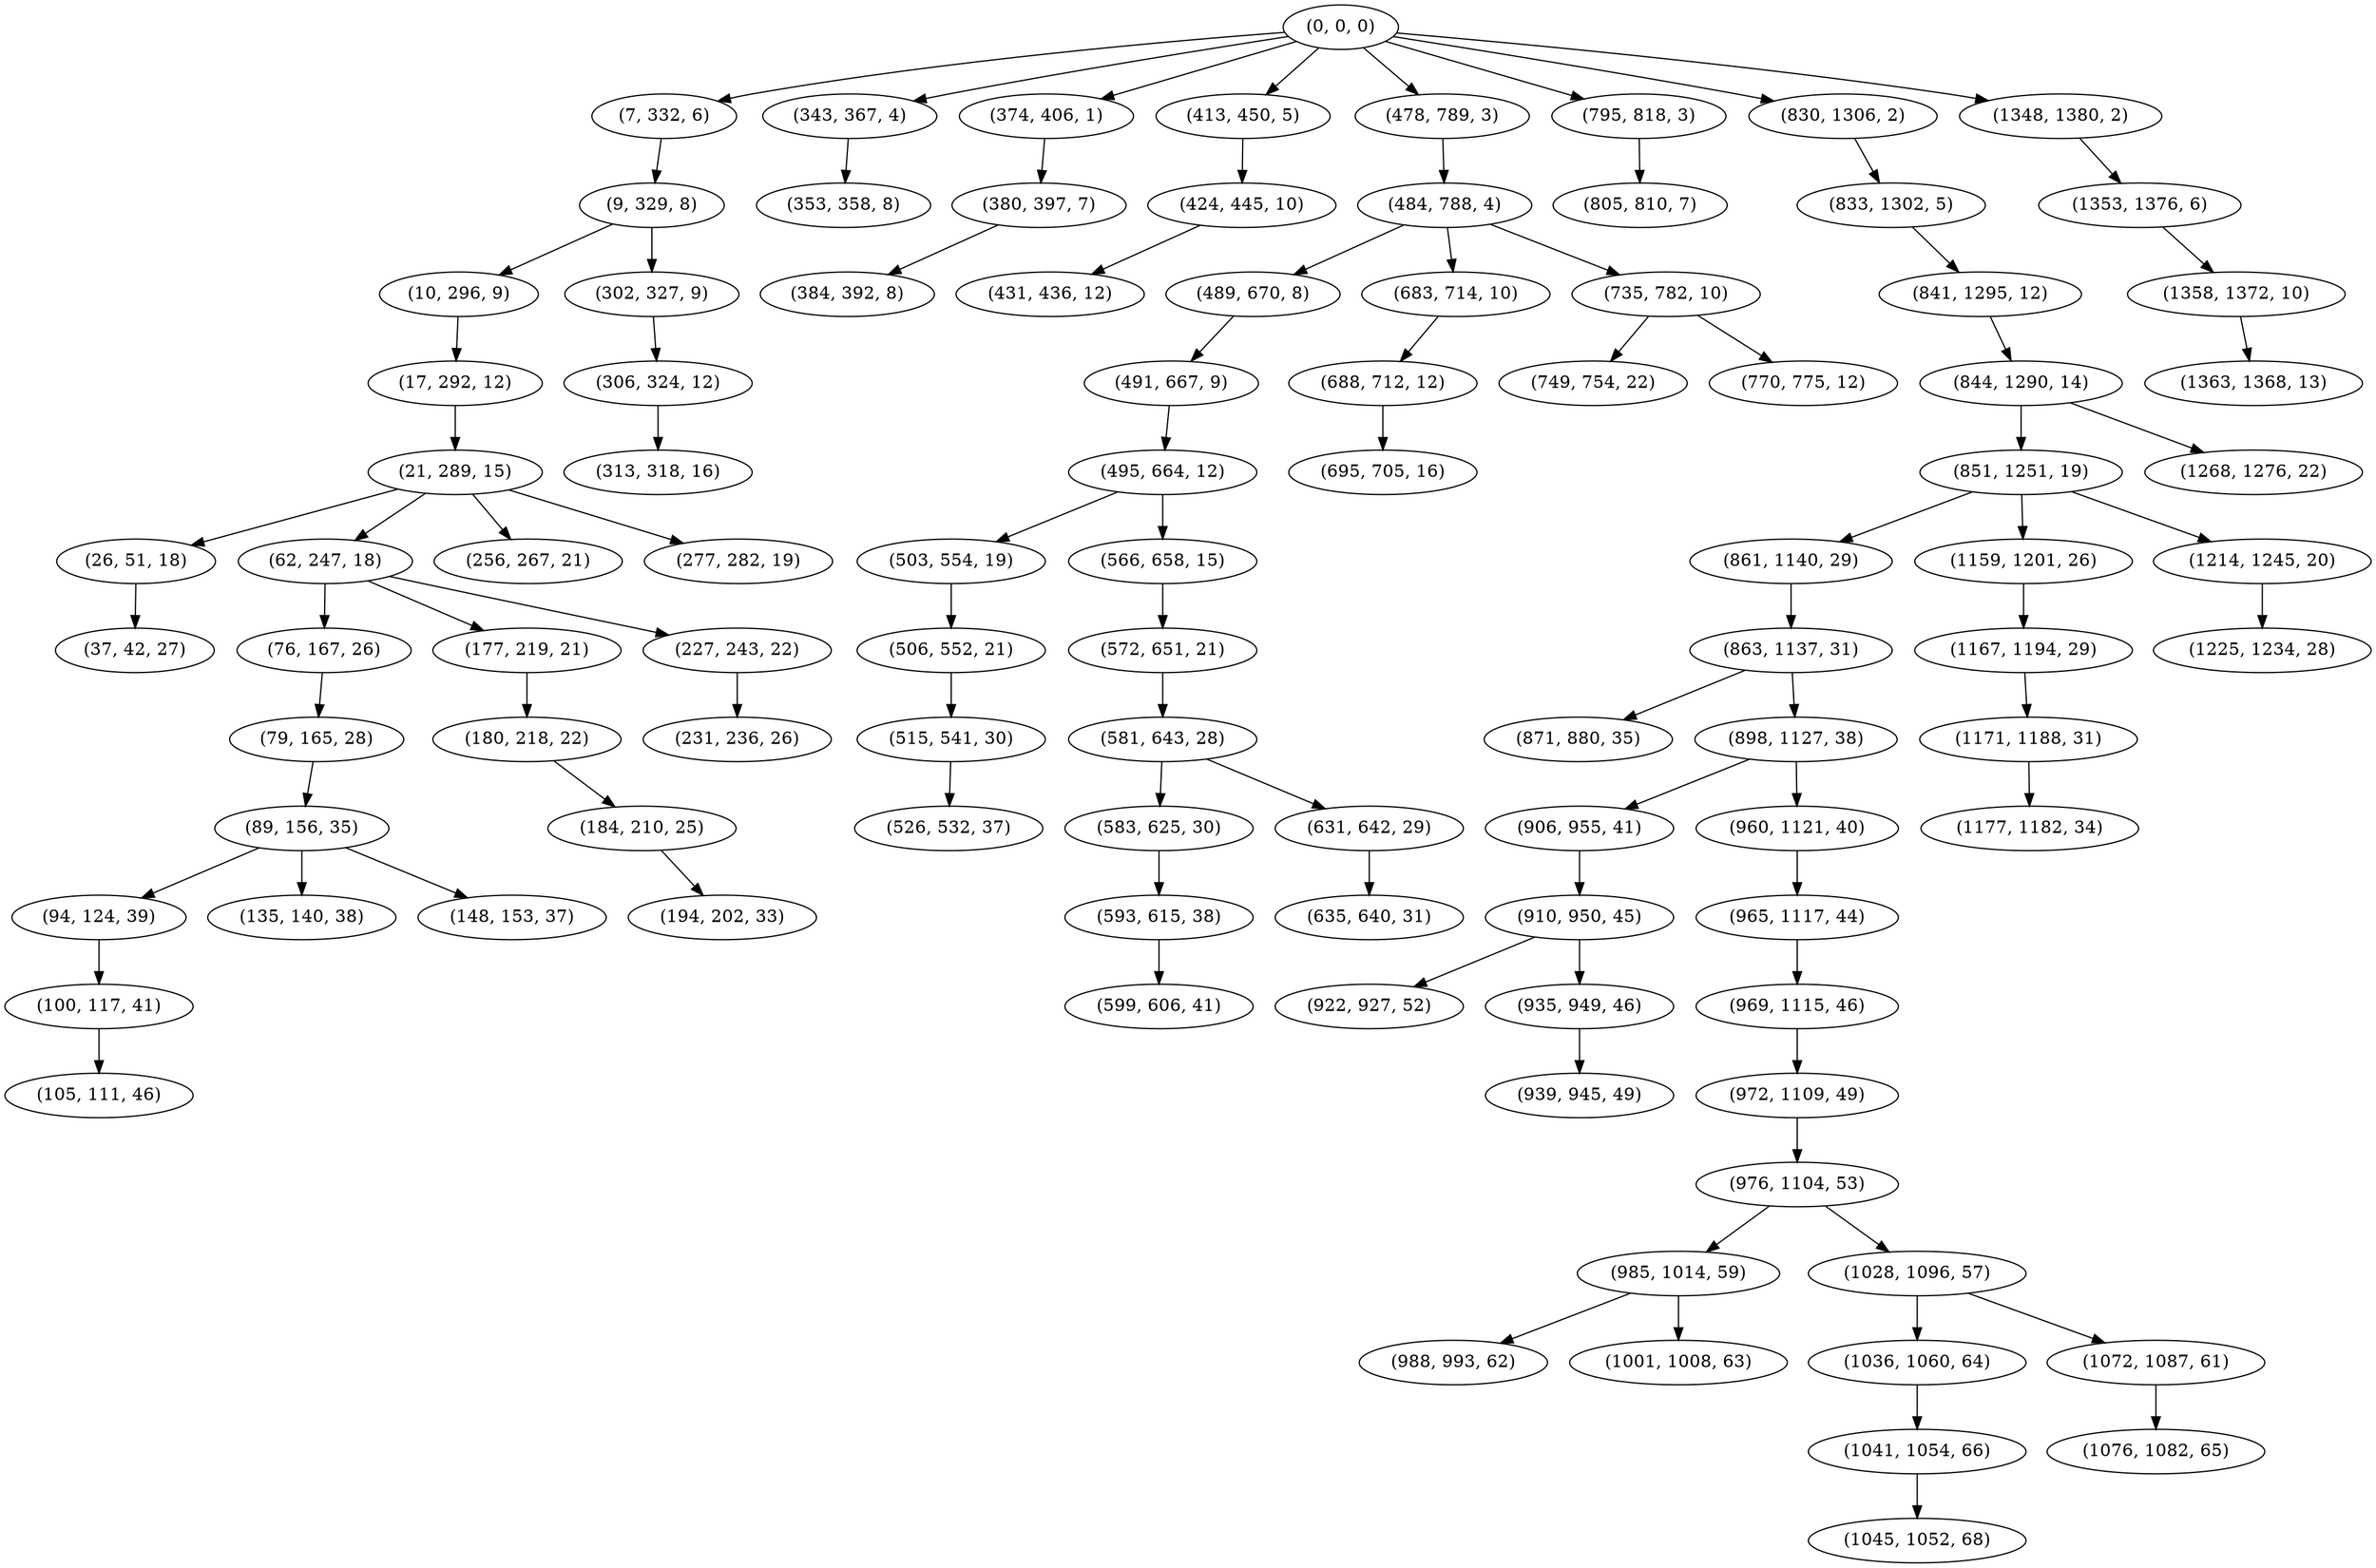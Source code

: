 digraph tree {
    "(0, 0, 0)";
    "(7, 332, 6)";
    "(9, 329, 8)";
    "(10, 296, 9)";
    "(17, 292, 12)";
    "(21, 289, 15)";
    "(26, 51, 18)";
    "(37, 42, 27)";
    "(62, 247, 18)";
    "(76, 167, 26)";
    "(79, 165, 28)";
    "(89, 156, 35)";
    "(94, 124, 39)";
    "(100, 117, 41)";
    "(105, 111, 46)";
    "(135, 140, 38)";
    "(148, 153, 37)";
    "(177, 219, 21)";
    "(180, 218, 22)";
    "(184, 210, 25)";
    "(194, 202, 33)";
    "(227, 243, 22)";
    "(231, 236, 26)";
    "(256, 267, 21)";
    "(277, 282, 19)";
    "(302, 327, 9)";
    "(306, 324, 12)";
    "(313, 318, 16)";
    "(343, 367, 4)";
    "(353, 358, 8)";
    "(374, 406, 1)";
    "(380, 397, 7)";
    "(384, 392, 8)";
    "(413, 450, 5)";
    "(424, 445, 10)";
    "(431, 436, 12)";
    "(478, 789, 3)";
    "(484, 788, 4)";
    "(489, 670, 8)";
    "(491, 667, 9)";
    "(495, 664, 12)";
    "(503, 554, 19)";
    "(506, 552, 21)";
    "(515, 541, 30)";
    "(526, 532, 37)";
    "(566, 658, 15)";
    "(572, 651, 21)";
    "(581, 643, 28)";
    "(583, 625, 30)";
    "(593, 615, 38)";
    "(599, 606, 41)";
    "(631, 642, 29)";
    "(635, 640, 31)";
    "(683, 714, 10)";
    "(688, 712, 12)";
    "(695, 705, 16)";
    "(735, 782, 10)";
    "(749, 754, 22)";
    "(770, 775, 12)";
    "(795, 818, 3)";
    "(805, 810, 7)";
    "(830, 1306, 2)";
    "(833, 1302, 5)";
    "(841, 1295, 12)";
    "(844, 1290, 14)";
    "(851, 1251, 19)";
    "(861, 1140, 29)";
    "(863, 1137, 31)";
    "(871, 880, 35)";
    "(898, 1127, 38)";
    "(906, 955, 41)";
    "(910, 950, 45)";
    "(922, 927, 52)";
    "(935, 949, 46)";
    "(939, 945, 49)";
    "(960, 1121, 40)";
    "(965, 1117, 44)";
    "(969, 1115, 46)";
    "(972, 1109, 49)";
    "(976, 1104, 53)";
    "(985, 1014, 59)";
    "(988, 993, 62)";
    "(1001, 1008, 63)";
    "(1028, 1096, 57)";
    "(1036, 1060, 64)";
    "(1041, 1054, 66)";
    "(1045, 1052, 68)";
    "(1072, 1087, 61)";
    "(1076, 1082, 65)";
    "(1159, 1201, 26)";
    "(1167, 1194, 29)";
    "(1171, 1188, 31)";
    "(1177, 1182, 34)";
    "(1214, 1245, 20)";
    "(1225, 1234, 28)";
    "(1268, 1276, 22)";
    "(1348, 1380, 2)";
    "(1353, 1376, 6)";
    "(1358, 1372, 10)";
    "(1363, 1368, 13)";
    "(0, 0, 0)" -> "(7, 332, 6)";
    "(0, 0, 0)" -> "(343, 367, 4)";
    "(0, 0, 0)" -> "(374, 406, 1)";
    "(0, 0, 0)" -> "(413, 450, 5)";
    "(0, 0, 0)" -> "(478, 789, 3)";
    "(0, 0, 0)" -> "(795, 818, 3)";
    "(0, 0, 0)" -> "(830, 1306, 2)";
    "(0, 0, 0)" -> "(1348, 1380, 2)";
    "(7, 332, 6)" -> "(9, 329, 8)";
    "(9, 329, 8)" -> "(10, 296, 9)";
    "(9, 329, 8)" -> "(302, 327, 9)";
    "(10, 296, 9)" -> "(17, 292, 12)";
    "(17, 292, 12)" -> "(21, 289, 15)";
    "(21, 289, 15)" -> "(26, 51, 18)";
    "(21, 289, 15)" -> "(62, 247, 18)";
    "(21, 289, 15)" -> "(256, 267, 21)";
    "(21, 289, 15)" -> "(277, 282, 19)";
    "(26, 51, 18)" -> "(37, 42, 27)";
    "(62, 247, 18)" -> "(76, 167, 26)";
    "(62, 247, 18)" -> "(177, 219, 21)";
    "(62, 247, 18)" -> "(227, 243, 22)";
    "(76, 167, 26)" -> "(79, 165, 28)";
    "(79, 165, 28)" -> "(89, 156, 35)";
    "(89, 156, 35)" -> "(94, 124, 39)";
    "(89, 156, 35)" -> "(135, 140, 38)";
    "(89, 156, 35)" -> "(148, 153, 37)";
    "(94, 124, 39)" -> "(100, 117, 41)";
    "(100, 117, 41)" -> "(105, 111, 46)";
    "(177, 219, 21)" -> "(180, 218, 22)";
    "(180, 218, 22)" -> "(184, 210, 25)";
    "(184, 210, 25)" -> "(194, 202, 33)";
    "(227, 243, 22)" -> "(231, 236, 26)";
    "(302, 327, 9)" -> "(306, 324, 12)";
    "(306, 324, 12)" -> "(313, 318, 16)";
    "(343, 367, 4)" -> "(353, 358, 8)";
    "(374, 406, 1)" -> "(380, 397, 7)";
    "(380, 397, 7)" -> "(384, 392, 8)";
    "(413, 450, 5)" -> "(424, 445, 10)";
    "(424, 445, 10)" -> "(431, 436, 12)";
    "(478, 789, 3)" -> "(484, 788, 4)";
    "(484, 788, 4)" -> "(489, 670, 8)";
    "(484, 788, 4)" -> "(683, 714, 10)";
    "(484, 788, 4)" -> "(735, 782, 10)";
    "(489, 670, 8)" -> "(491, 667, 9)";
    "(491, 667, 9)" -> "(495, 664, 12)";
    "(495, 664, 12)" -> "(503, 554, 19)";
    "(495, 664, 12)" -> "(566, 658, 15)";
    "(503, 554, 19)" -> "(506, 552, 21)";
    "(506, 552, 21)" -> "(515, 541, 30)";
    "(515, 541, 30)" -> "(526, 532, 37)";
    "(566, 658, 15)" -> "(572, 651, 21)";
    "(572, 651, 21)" -> "(581, 643, 28)";
    "(581, 643, 28)" -> "(583, 625, 30)";
    "(581, 643, 28)" -> "(631, 642, 29)";
    "(583, 625, 30)" -> "(593, 615, 38)";
    "(593, 615, 38)" -> "(599, 606, 41)";
    "(631, 642, 29)" -> "(635, 640, 31)";
    "(683, 714, 10)" -> "(688, 712, 12)";
    "(688, 712, 12)" -> "(695, 705, 16)";
    "(735, 782, 10)" -> "(749, 754, 22)";
    "(735, 782, 10)" -> "(770, 775, 12)";
    "(795, 818, 3)" -> "(805, 810, 7)";
    "(830, 1306, 2)" -> "(833, 1302, 5)";
    "(833, 1302, 5)" -> "(841, 1295, 12)";
    "(841, 1295, 12)" -> "(844, 1290, 14)";
    "(844, 1290, 14)" -> "(851, 1251, 19)";
    "(844, 1290, 14)" -> "(1268, 1276, 22)";
    "(851, 1251, 19)" -> "(861, 1140, 29)";
    "(851, 1251, 19)" -> "(1159, 1201, 26)";
    "(851, 1251, 19)" -> "(1214, 1245, 20)";
    "(861, 1140, 29)" -> "(863, 1137, 31)";
    "(863, 1137, 31)" -> "(871, 880, 35)";
    "(863, 1137, 31)" -> "(898, 1127, 38)";
    "(898, 1127, 38)" -> "(906, 955, 41)";
    "(898, 1127, 38)" -> "(960, 1121, 40)";
    "(906, 955, 41)" -> "(910, 950, 45)";
    "(910, 950, 45)" -> "(922, 927, 52)";
    "(910, 950, 45)" -> "(935, 949, 46)";
    "(935, 949, 46)" -> "(939, 945, 49)";
    "(960, 1121, 40)" -> "(965, 1117, 44)";
    "(965, 1117, 44)" -> "(969, 1115, 46)";
    "(969, 1115, 46)" -> "(972, 1109, 49)";
    "(972, 1109, 49)" -> "(976, 1104, 53)";
    "(976, 1104, 53)" -> "(985, 1014, 59)";
    "(976, 1104, 53)" -> "(1028, 1096, 57)";
    "(985, 1014, 59)" -> "(988, 993, 62)";
    "(985, 1014, 59)" -> "(1001, 1008, 63)";
    "(1028, 1096, 57)" -> "(1036, 1060, 64)";
    "(1028, 1096, 57)" -> "(1072, 1087, 61)";
    "(1036, 1060, 64)" -> "(1041, 1054, 66)";
    "(1041, 1054, 66)" -> "(1045, 1052, 68)";
    "(1072, 1087, 61)" -> "(1076, 1082, 65)";
    "(1159, 1201, 26)" -> "(1167, 1194, 29)";
    "(1167, 1194, 29)" -> "(1171, 1188, 31)";
    "(1171, 1188, 31)" -> "(1177, 1182, 34)";
    "(1214, 1245, 20)" -> "(1225, 1234, 28)";
    "(1348, 1380, 2)" -> "(1353, 1376, 6)";
    "(1353, 1376, 6)" -> "(1358, 1372, 10)";
    "(1358, 1372, 10)" -> "(1363, 1368, 13)";
}

